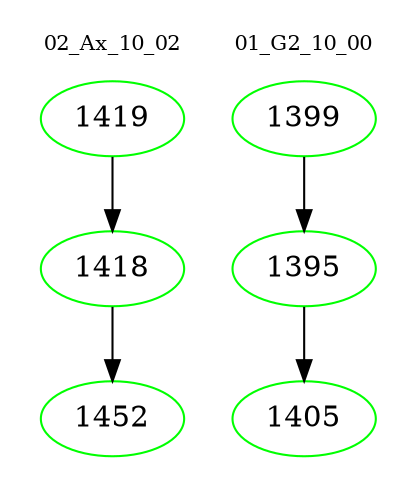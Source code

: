 digraph{
subgraph cluster_0 {
color = white
label = "02_Ax_10_02";
fontsize=10;
T0_1419 [label="1419", color="green"]
T0_1419 -> T0_1418 [color="black"]
T0_1418 [label="1418", color="green"]
T0_1418 -> T0_1452 [color="black"]
T0_1452 [label="1452", color="green"]
}
subgraph cluster_1 {
color = white
label = "01_G2_10_00";
fontsize=10;
T1_1399 [label="1399", color="green"]
T1_1399 -> T1_1395 [color="black"]
T1_1395 [label="1395", color="green"]
T1_1395 -> T1_1405 [color="black"]
T1_1405 [label="1405", color="green"]
}
}
